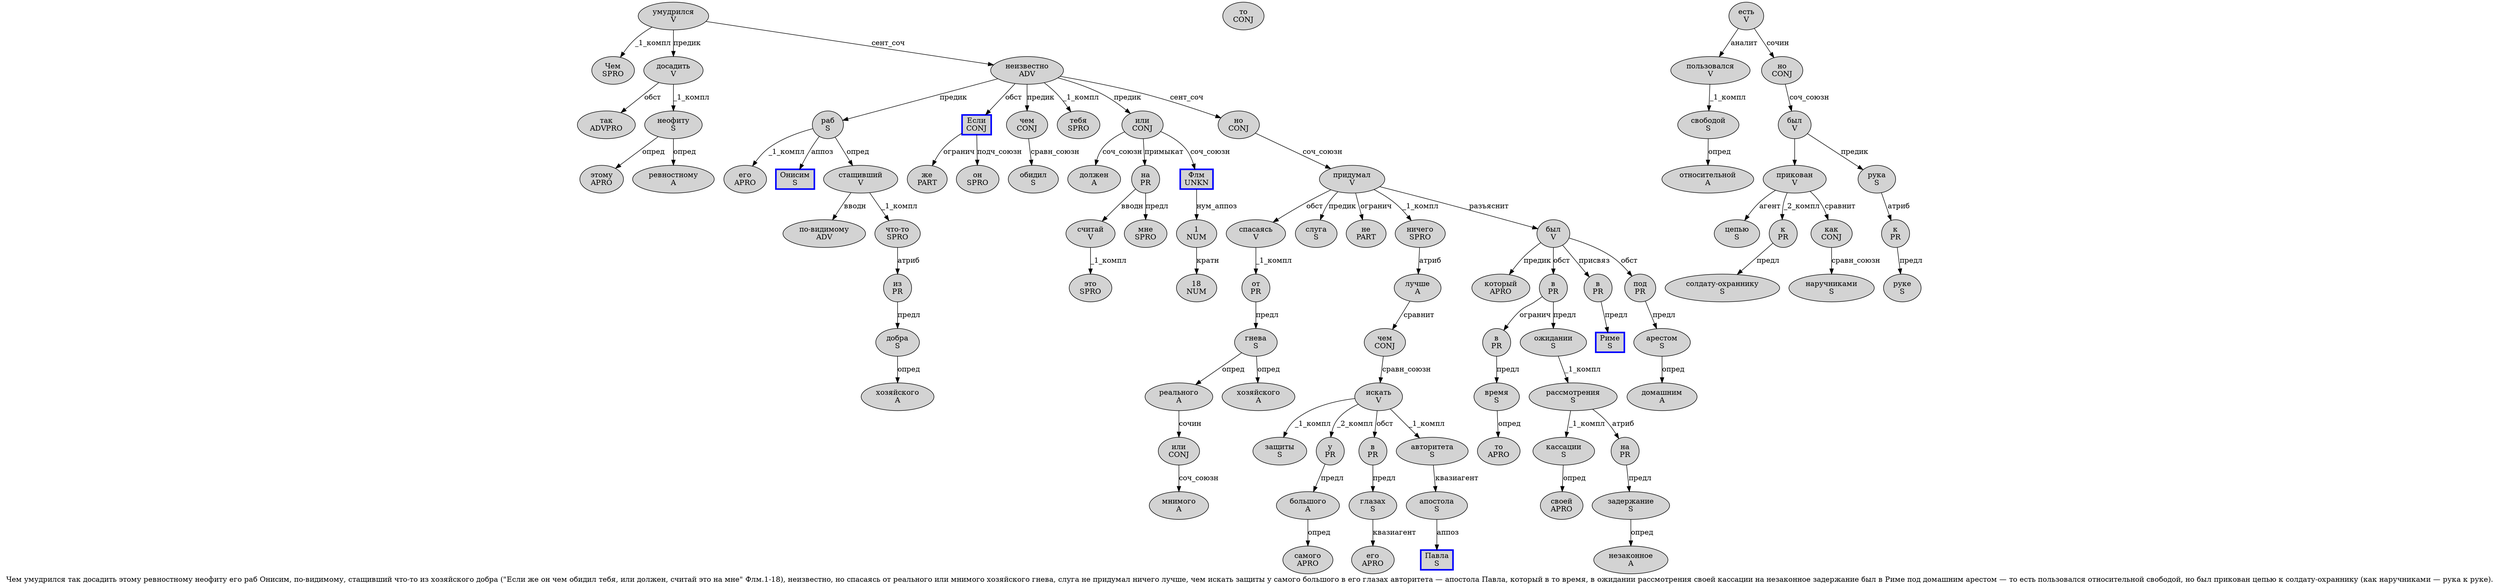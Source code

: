 digraph SENTENCE_393 {
	graph [label="Чем умудрился так досадить этому ревностному неофиту его раб Онисим, по-видимому, стащивший что-то из хозяйского добра (\"Если же он чем обидил тебя, или должен, считай это на мне\" Флм.1-18), неизвестно, но спасаясь от реального или мнимого хозяйского гнева, слуга не придумал ничего лучше, чем искать защиты у самого большого в его глазах авторитета — апостола Павла, который в то время, в ожидании рассмотрения своей кассации на незаконное задержание был в Риме под домашним арестом — то есть пользовался относительной свободой, но был прикован цепью к солдату-охраннику (как наручниками — рука к руке)."]
	node [style=filled]
		0 [label="Чем
SPRO" color="" fillcolor=lightgray penwidth=1 shape=ellipse]
		1 [label="умудрился
V" color="" fillcolor=lightgray penwidth=1 shape=ellipse]
		2 [label="так
ADVPRO" color="" fillcolor=lightgray penwidth=1 shape=ellipse]
		3 [label="досадить
V" color="" fillcolor=lightgray penwidth=1 shape=ellipse]
		4 [label="этому
APRO" color="" fillcolor=lightgray penwidth=1 shape=ellipse]
		5 [label="ревностному
A" color="" fillcolor=lightgray penwidth=1 shape=ellipse]
		6 [label="неофиту
S" color="" fillcolor=lightgray penwidth=1 shape=ellipse]
		7 [label="его
APRO" color="" fillcolor=lightgray penwidth=1 shape=ellipse]
		8 [label="раб
S" color="" fillcolor=lightgray penwidth=1 shape=ellipse]
		9 [label="Онисим
S" color=blue fillcolor=lightgray penwidth=3 shape=box]
		11 [label="по-видимому
ADV" color="" fillcolor=lightgray penwidth=1 shape=ellipse]
		13 [label="стащивший
V" color="" fillcolor=lightgray penwidth=1 shape=ellipse]
		14 [label="что-то
SPRO" color="" fillcolor=lightgray penwidth=1 shape=ellipse]
		15 [label="из
PR" color="" fillcolor=lightgray penwidth=1 shape=ellipse]
		16 [label="хозяйского
A" color="" fillcolor=lightgray penwidth=1 shape=ellipse]
		17 [label="добра
S" color="" fillcolor=lightgray penwidth=1 shape=ellipse]
		20 [label="Если
CONJ" color=blue fillcolor=lightgray penwidth=3 shape=box]
		21 [label="же
PART" color="" fillcolor=lightgray penwidth=1 shape=ellipse]
		22 [label="он
SPRO" color="" fillcolor=lightgray penwidth=1 shape=ellipse]
		23 [label="чем
CONJ" color="" fillcolor=lightgray penwidth=1 shape=ellipse]
		24 [label="обидил
S" color="" fillcolor=lightgray penwidth=1 shape=ellipse]
		25 [label="тебя
SPRO" color="" fillcolor=lightgray penwidth=1 shape=ellipse]
		27 [label="или
CONJ" color="" fillcolor=lightgray penwidth=1 shape=ellipse]
		28 [label="должен
A" color="" fillcolor=lightgray penwidth=1 shape=ellipse]
		30 [label="считай
V" color="" fillcolor=lightgray penwidth=1 shape=ellipse]
		31 [label="это
SPRO" color="" fillcolor=lightgray penwidth=1 shape=ellipse]
		32 [label="на
PR" color="" fillcolor=lightgray penwidth=1 shape=ellipse]
		33 [label="мне
SPRO" color="" fillcolor=lightgray penwidth=1 shape=ellipse]
		35 [label="Флм
UNKN" color=blue fillcolor=lightgray penwidth=3 shape=box]
		37 [label="1
NUM" color="" fillcolor=lightgray penwidth=1 shape=ellipse]
		39 [label="18
NUM" color="" fillcolor=lightgray penwidth=1 shape=ellipse]
		42 [label="неизвестно
ADV" color="" fillcolor=lightgray penwidth=1 shape=ellipse]
		44 [label="но
CONJ" color="" fillcolor=lightgray penwidth=1 shape=ellipse]
		45 [label="спасаясь
V" color="" fillcolor=lightgray penwidth=1 shape=ellipse]
		46 [label="от
PR" color="" fillcolor=lightgray penwidth=1 shape=ellipse]
		47 [label="реального
A" color="" fillcolor=lightgray penwidth=1 shape=ellipse]
		48 [label="или
CONJ" color="" fillcolor=lightgray penwidth=1 shape=ellipse]
		49 [label="мнимого
A" color="" fillcolor=lightgray penwidth=1 shape=ellipse]
		50 [label="хозяйского
A" color="" fillcolor=lightgray penwidth=1 shape=ellipse]
		51 [label="гнева
S" color="" fillcolor=lightgray penwidth=1 shape=ellipse]
		53 [label="слуга
S" color="" fillcolor=lightgray penwidth=1 shape=ellipse]
		54 [label="не
PART" color="" fillcolor=lightgray penwidth=1 shape=ellipse]
		55 [label="придумал
V" color="" fillcolor=lightgray penwidth=1 shape=ellipse]
		56 [label="ничего
SPRO" color="" fillcolor=lightgray penwidth=1 shape=ellipse]
		57 [label="лучше
A" color="" fillcolor=lightgray penwidth=1 shape=ellipse]
		59 [label="чем
CONJ" color="" fillcolor=lightgray penwidth=1 shape=ellipse]
		60 [label="искать
V" color="" fillcolor=lightgray penwidth=1 shape=ellipse]
		61 [label="защиты
S" color="" fillcolor=lightgray penwidth=1 shape=ellipse]
		62 [label="у
PR" color="" fillcolor=lightgray penwidth=1 shape=ellipse]
		63 [label="самого
APRO" color="" fillcolor=lightgray penwidth=1 shape=ellipse]
		64 [label="большого
A" color="" fillcolor=lightgray penwidth=1 shape=ellipse]
		65 [label="в
PR" color="" fillcolor=lightgray penwidth=1 shape=ellipse]
		66 [label="его
APRO" color="" fillcolor=lightgray penwidth=1 shape=ellipse]
		67 [label="глазах
S" color="" fillcolor=lightgray penwidth=1 shape=ellipse]
		68 [label="авторитета
S" color="" fillcolor=lightgray penwidth=1 shape=ellipse]
		70 [label="апостола
S" color="" fillcolor=lightgray penwidth=1 shape=ellipse]
		71 [label="Павла
S" color=blue fillcolor=lightgray penwidth=3 shape=box]
		73 [label="который
APRO" color="" fillcolor=lightgray penwidth=1 shape=ellipse]
		74 [label="в
PR" color="" fillcolor=lightgray penwidth=1 shape=ellipse]
		75 [label="то
APRO" color="" fillcolor=lightgray penwidth=1 shape=ellipse]
		76 [label="время
S" color="" fillcolor=lightgray penwidth=1 shape=ellipse]
		78 [label="в
PR" color="" fillcolor=lightgray penwidth=1 shape=ellipse]
		79 [label="ожидании
S" color="" fillcolor=lightgray penwidth=1 shape=ellipse]
		80 [label="рассмотрения
S" color="" fillcolor=lightgray penwidth=1 shape=ellipse]
		81 [label="своей
APRO" color="" fillcolor=lightgray penwidth=1 shape=ellipse]
		82 [label="кассации
S" color="" fillcolor=lightgray penwidth=1 shape=ellipse]
		83 [label="на
PR" color="" fillcolor=lightgray penwidth=1 shape=ellipse]
		84 [label="незаконное
A" color="" fillcolor=lightgray penwidth=1 shape=ellipse]
		85 [label="задержание
S" color="" fillcolor=lightgray penwidth=1 shape=ellipse]
		86 [label="был
V" color="" fillcolor=lightgray penwidth=1 shape=ellipse]
		87 [label="в
PR" color="" fillcolor=lightgray penwidth=1 shape=ellipse]
		88 [label="Риме
S" color=blue fillcolor=lightgray penwidth=3 shape=box]
		89 [label="под
PR" color="" fillcolor=lightgray penwidth=1 shape=ellipse]
		90 [label="домашним
A" color="" fillcolor=lightgray penwidth=1 shape=ellipse]
		91 [label="арестом
S" color="" fillcolor=lightgray penwidth=1 shape=ellipse]
		93 [label="то
CONJ" color="" fillcolor=lightgray penwidth=1 shape=ellipse]
		94 [label="есть
V" color="" fillcolor=lightgray penwidth=1 shape=ellipse]
		95 [label="пользовался
V" color="" fillcolor=lightgray penwidth=1 shape=ellipse]
		96 [label="относительной
A" color="" fillcolor=lightgray penwidth=1 shape=ellipse]
		97 [label="свободой
S" color="" fillcolor=lightgray penwidth=1 shape=ellipse]
		99 [label="но
CONJ" color="" fillcolor=lightgray penwidth=1 shape=ellipse]
		100 [label="был
V" color="" fillcolor=lightgray penwidth=1 shape=ellipse]
		101 [label="прикован
V" color="" fillcolor=lightgray penwidth=1 shape=ellipse]
		102 [label="цепью
S" color="" fillcolor=lightgray penwidth=1 shape=ellipse]
		103 [label="к
PR" color="" fillcolor=lightgray penwidth=1 shape=ellipse]
		104 [label="солдату-охраннику
S" color="" fillcolor=lightgray penwidth=1 shape=ellipse]
		106 [label="как
CONJ" color="" fillcolor=lightgray penwidth=1 shape=ellipse]
		107 [label="наручниками
S" color="" fillcolor=lightgray penwidth=1 shape=ellipse]
		109 [label="рука
S" color="" fillcolor=lightgray penwidth=1 shape=ellipse]
		110 [label="к
PR" color="" fillcolor=lightgray penwidth=1 shape=ellipse]
		111 [label="руке
S" color="" fillcolor=lightgray penwidth=1 shape=ellipse]
			20 -> 21 [label="огранич"]
			20 -> 22 [label="подч_союзн"]
			86 -> 73 [label="предик"]
			86 -> 78 [label="обст"]
			86 -> 87 [label="присвяз"]
			86 -> 89 [label="обст"]
			78 -> 74 [label="огранич"]
			78 -> 79 [label="предл"]
			35 -> 37 [label="нум_аппоз"]
			27 -> 28 [label="соч_союзн"]
			27 -> 32 [label="примыкат"]
			27 -> 35 [label="соч_союзн"]
			99 -> 100 [label="соч_союзн"]
			14 -> 15 [label="атриб"]
			64 -> 63 [label="опред"]
			55 -> 45 [label="обст"]
			55 -> 53 [label="предик"]
			55 -> 54 [label="огранич"]
			55 -> 56 [label="_1_компл"]
			55 -> 86 [label="разъяснит"]
			46 -> 51 [label="предл"]
			60 -> 61 [label="_1_компл"]
			60 -> 62 [label="_2_компл"]
			60 -> 65 [label="обст"]
			60 -> 68 [label="_1_компл"]
			37 -> 39 [label="кратн"]
			3 -> 2 [label="обст"]
			3 -> 6 [label="_1_компл"]
			68 -> 70 [label="квазиагент"]
			100 -> 101
			100 -> 109 [label="предик"]
			103 -> 104 [label="предл"]
			47 -> 48 [label="сочин"]
			109 -> 110 [label="атриб"]
			13 -> 11 [label="вводн"]
			13 -> 14 [label="_1_компл"]
			17 -> 16 [label="опред"]
			51 -> 47 [label="опред"]
			51 -> 50 [label="опред"]
			8 -> 7 [label="_1_компл"]
			8 -> 9 [label="аппоз"]
			8 -> 13 [label="опред"]
			32 -> 30 [label="вводн"]
			32 -> 33 [label="предл"]
			48 -> 49 [label="соч_союзн"]
			89 -> 91 [label="предл"]
			82 -> 81 [label="опред"]
			79 -> 80 [label="_1_компл"]
			80 -> 82 [label="_1_компл"]
			80 -> 83 [label="атриб"]
			95 -> 97 [label="_1_компл"]
			76 -> 75 [label="опред"]
			83 -> 85 [label="предл"]
			85 -> 84 [label="опред"]
			56 -> 57 [label="атриб"]
			23 -> 24 [label="сравн_союзн"]
			74 -> 76 [label="предл"]
			106 -> 107 [label="сравн_союзн"]
			62 -> 64 [label="предл"]
			70 -> 71 [label="аппоз"]
			57 -> 59 [label="сравнит"]
			87 -> 88 [label="предл"]
			15 -> 17 [label="предл"]
			91 -> 90 [label="опред"]
			65 -> 67 [label="предл"]
			45 -> 46 [label="_1_компл"]
			110 -> 111 [label="предл"]
			97 -> 96 [label="опред"]
			67 -> 66 [label="квазиагент"]
			59 -> 60 [label="сравн_союзн"]
			1 -> 0 [label="_1_компл"]
			1 -> 3 [label="предик"]
			1 -> 42 [label="сент_соч"]
			94 -> 95 [label="аналит"]
			94 -> 99 [label="сочин"]
			42 -> 8 [label="предик"]
			42 -> 20 [label="обст"]
			42 -> 23 [label="предик"]
			42 -> 25 [label="_1_компл"]
			42 -> 27 [label="предик"]
			42 -> 44 [label="сент_соч"]
			6 -> 4 [label="опред"]
			6 -> 5 [label="опред"]
			44 -> 55 [label="соч_союзн"]
			30 -> 31 [label="_1_компл"]
			101 -> 102 [label="агент"]
			101 -> 103 [label="_2_компл"]
			101 -> 106 [label="сравнит"]
}